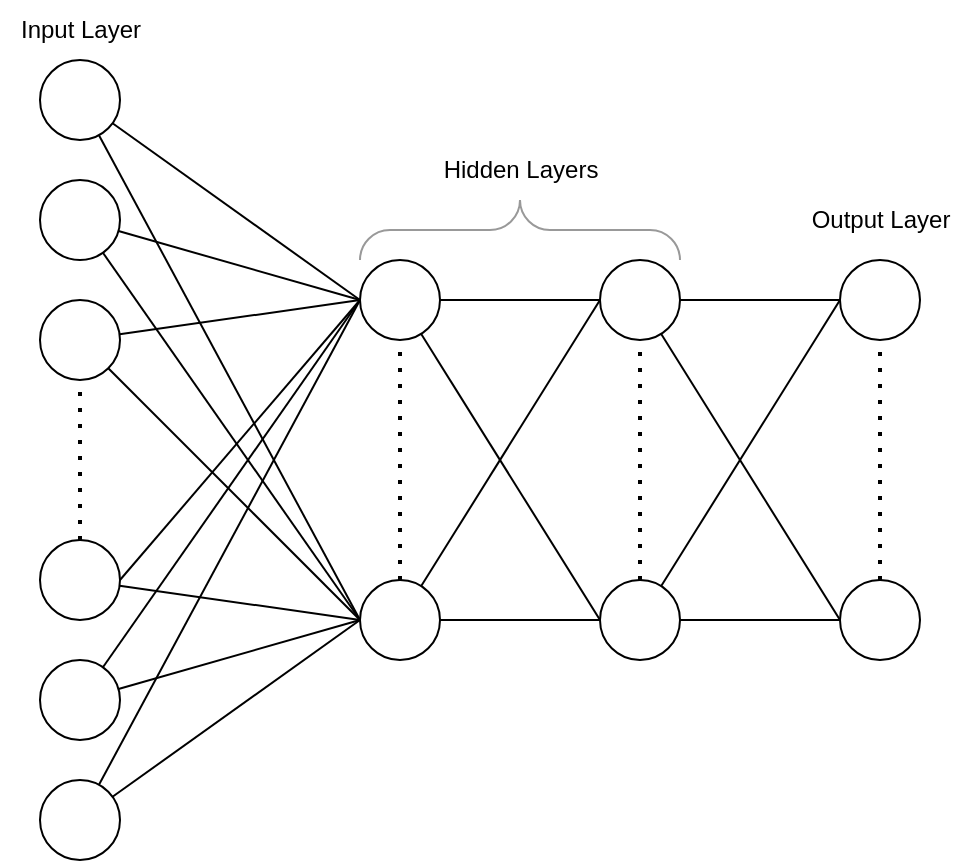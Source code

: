 <mxfile version="20.8.16" type="device"><diagram name="Page-1" id="OX6vUwr9K3JclBOrAZTh"><mxGraphModel dx="1434" dy="883" grid="1" gridSize="10" guides="1" tooltips="1" connect="1" arrows="1" fold="1" page="1" pageScale="1" pageWidth="827" pageHeight="1169" math="0" shadow="0"><root><mxCell id="0"/><mxCell id="1" parent="0"/><mxCell id="IWiQcagJtIzkhmQuEGAn-18" style="rounded=0;orthogonalLoop=1;jettySize=auto;html=1;entryX=0;entryY=0.5;entryDx=0;entryDy=0;endArrow=none;endFill=0;" parent="1" source="IWiQcagJtIzkhmQuEGAn-2" target="IWiQcagJtIzkhmQuEGAn-17" edge="1"><mxGeometry relative="1" as="geometry"/></mxCell><mxCell id="IWiQcagJtIzkhmQuEGAn-32" style="edgeStyle=none;rounded=0;orthogonalLoop=1;jettySize=auto;html=1;entryX=0;entryY=0.5;entryDx=0;entryDy=0;endArrow=none;endFill=0;" parent="1" source="IWiQcagJtIzkhmQuEGAn-2" target="IWiQcagJtIzkhmQuEGAn-15" edge="1"><mxGeometry relative="1" as="geometry"/></mxCell><mxCell id="IWiQcagJtIzkhmQuEGAn-2" value="" style="ellipse;whiteSpace=wrap;html=1;aspect=fixed;" parent="1" vertex="1"><mxGeometry x="120" y="70" width="40" height="40" as="geometry"/></mxCell><mxCell id="IWiQcagJtIzkhmQuEGAn-19" value="" style="edgeStyle=none;rounded=0;orthogonalLoop=1;jettySize=auto;html=1;endArrow=none;endFill=0;entryX=0;entryY=0.5;entryDx=0;entryDy=0;" parent="1" source="IWiQcagJtIzkhmQuEGAn-7" target="IWiQcagJtIzkhmQuEGAn-17" edge="1"><mxGeometry relative="1" as="geometry"/></mxCell><mxCell id="IWiQcagJtIzkhmQuEGAn-31" style="edgeStyle=none;rounded=0;orthogonalLoop=1;jettySize=auto;html=1;entryX=0;entryY=0.5;entryDx=0;entryDy=0;endArrow=none;endFill=0;" parent="1" source="IWiQcagJtIzkhmQuEGAn-7" target="IWiQcagJtIzkhmQuEGAn-15" edge="1"><mxGeometry relative="1" as="geometry"/></mxCell><mxCell id="IWiQcagJtIzkhmQuEGAn-7" value="" style="ellipse;whiteSpace=wrap;html=1;aspect=fixed;" parent="1" vertex="1"><mxGeometry x="120" y="130" width="40" height="40" as="geometry"/></mxCell><mxCell id="IWiQcagJtIzkhmQuEGAn-20" style="edgeStyle=none;rounded=0;orthogonalLoop=1;jettySize=auto;html=1;entryX=0;entryY=0.5;entryDx=0;entryDy=0;endArrow=none;endFill=0;" parent="1" source="IWiQcagJtIzkhmQuEGAn-10" target="IWiQcagJtIzkhmQuEGAn-17" edge="1"><mxGeometry relative="1" as="geometry"/></mxCell><mxCell id="IWiQcagJtIzkhmQuEGAn-30" style="edgeStyle=none;rounded=0;orthogonalLoop=1;jettySize=auto;html=1;entryX=0;entryY=0.5;entryDx=0;entryDy=0;endArrow=none;endFill=0;" parent="1" source="IWiQcagJtIzkhmQuEGAn-10" target="IWiQcagJtIzkhmQuEGAn-15" edge="1"><mxGeometry relative="1" as="geometry"/></mxCell><mxCell id="IWiQcagJtIzkhmQuEGAn-10" value="" style="ellipse;whiteSpace=wrap;html=1;aspect=fixed;" parent="1" vertex="1"><mxGeometry x="120" y="190" width="40" height="40" as="geometry"/></mxCell><mxCell id="IWiQcagJtIzkhmQuEGAn-24" style="edgeStyle=none;rounded=0;orthogonalLoop=1;jettySize=auto;html=1;entryX=0;entryY=0.5;entryDx=0;entryDy=0;endArrow=none;endFill=0;" parent="1" source="IWiQcagJtIzkhmQuEGAn-11" target="IWiQcagJtIzkhmQuEGAn-17" edge="1"><mxGeometry relative="1" as="geometry"/></mxCell><mxCell id="IWiQcagJtIzkhmQuEGAn-28" style="edgeStyle=none;rounded=0;orthogonalLoop=1;jettySize=auto;html=1;endArrow=none;endFill=0;entryX=0;entryY=0.5;entryDx=0;entryDy=0;" parent="1" source="IWiQcagJtIzkhmQuEGAn-11" target="IWiQcagJtIzkhmQuEGAn-15" edge="1"><mxGeometry relative="1" as="geometry"><mxPoint x="320" y="390" as="targetPoint"/></mxGeometry></mxCell><mxCell id="IWiQcagJtIzkhmQuEGAn-11" value="" style="ellipse;whiteSpace=wrap;html=1;aspect=fixed;" parent="1" vertex="1"><mxGeometry x="120" y="370" width="40" height="40" as="geometry"/></mxCell><mxCell id="IWiQcagJtIzkhmQuEGAn-21" style="edgeStyle=none;rounded=0;orthogonalLoop=1;jettySize=auto;html=1;exitX=1;exitY=0.5;exitDx=0;exitDy=0;endArrow=none;endFill=0;entryX=0;entryY=0.5;entryDx=0;entryDy=0;" parent="1" source="IWiQcagJtIzkhmQuEGAn-12" target="IWiQcagJtIzkhmQuEGAn-17" edge="1"><mxGeometry relative="1" as="geometry"><mxPoint x="220" y="150" as="targetPoint"/></mxGeometry></mxCell><mxCell id="IWiQcagJtIzkhmQuEGAn-29" style="edgeStyle=none;rounded=0;orthogonalLoop=1;jettySize=auto;html=1;entryX=0;entryY=0.5;entryDx=0;entryDy=0;endArrow=none;endFill=0;" parent="1" source="IWiQcagJtIzkhmQuEGAn-12" target="IWiQcagJtIzkhmQuEGAn-15" edge="1"><mxGeometry relative="1" as="geometry"/></mxCell><mxCell id="IWiQcagJtIzkhmQuEGAn-12" value="" style="ellipse;whiteSpace=wrap;html=1;aspect=fixed;" parent="1" vertex="1"><mxGeometry x="120" y="310" width="40" height="40" as="geometry"/></mxCell><mxCell id="IWiQcagJtIzkhmQuEGAn-25" style="edgeStyle=none;rounded=0;orthogonalLoop=1;jettySize=auto;html=1;endArrow=none;endFill=0;entryX=0;entryY=0.5;entryDx=0;entryDy=0;" parent="1" source="IWiQcagJtIzkhmQuEGAn-13" target="IWiQcagJtIzkhmQuEGAn-17" edge="1"><mxGeometry relative="1" as="geometry"><mxPoint x="320" y="150" as="targetPoint"/></mxGeometry></mxCell><mxCell id="IWiQcagJtIzkhmQuEGAn-27" style="edgeStyle=none;rounded=0;orthogonalLoop=1;jettySize=auto;html=1;entryX=0;entryY=0.5;entryDx=0;entryDy=0;endArrow=none;endFill=0;" parent="1" source="IWiQcagJtIzkhmQuEGAn-13" target="IWiQcagJtIzkhmQuEGAn-15" edge="1"><mxGeometry relative="1" as="geometry"/></mxCell><mxCell id="IWiQcagJtIzkhmQuEGAn-13" value="" style="ellipse;whiteSpace=wrap;html=1;aspect=fixed;" parent="1" vertex="1"><mxGeometry x="120" y="430" width="40" height="40" as="geometry"/></mxCell><mxCell id="IWiQcagJtIzkhmQuEGAn-14" value="" style="endArrow=none;dashed=1;html=1;dashPattern=1 3;strokeWidth=2;rounded=0;exitX=0.5;exitY=0;exitDx=0;exitDy=0;" parent="1" source="IWiQcagJtIzkhmQuEGAn-12" edge="1"><mxGeometry width="50" height="50" relative="1" as="geometry"><mxPoint x="90" y="280" as="sourcePoint"/><mxPoint x="140" y="230" as="targetPoint"/></mxGeometry></mxCell><mxCell id="IWiQcagJtIzkhmQuEGAn-43" style="edgeStyle=none;rounded=0;orthogonalLoop=1;jettySize=auto;html=1;entryX=0;entryY=0.5;entryDx=0;entryDy=0;endArrow=none;endFill=0;" parent="1" source="IWiQcagJtIzkhmQuEGAn-15" target="IWiQcagJtIzkhmQuEGAn-38" edge="1"><mxGeometry relative="1" as="geometry"/></mxCell><mxCell id="IWiQcagJtIzkhmQuEGAn-44" value="" style="edgeStyle=none;rounded=0;orthogonalLoop=1;jettySize=auto;html=1;endArrow=none;endFill=0;" parent="1" source="IWiQcagJtIzkhmQuEGAn-15" target="IWiQcagJtIzkhmQuEGAn-40" edge="1"><mxGeometry relative="1" as="geometry"/></mxCell><mxCell id="IWiQcagJtIzkhmQuEGAn-15" value="" style="ellipse;whiteSpace=wrap;html=1;aspect=fixed;" parent="1" vertex="1"><mxGeometry x="280" y="330" width="40" height="40" as="geometry"/></mxCell><mxCell id="IWiQcagJtIzkhmQuEGAn-41" style="edgeStyle=none;rounded=0;orthogonalLoop=1;jettySize=auto;html=1;entryX=0;entryY=0.5;entryDx=0;entryDy=0;endArrow=none;endFill=0;" parent="1" source="IWiQcagJtIzkhmQuEGAn-17" target="IWiQcagJtIzkhmQuEGAn-38" edge="1"><mxGeometry relative="1" as="geometry"/></mxCell><mxCell id="IWiQcagJtIzkhmQuEGAn-42" style="edgeStyle=none;rounded=0;orthogonalLoop=1;jettySize=auto;html=1;entryX=0;entryY=0.5;entryDx=0;entryDy=0;endArrow=none;endFill=0;" parent="1" source="IWiQcagJtIzkhmQuEGAn-17" target="IWiQcagJtIzkhmQuEGAn-40" edge="1"><mxGeometry relative="1" as="geometry"/></mxCell><mxCell id="IWiQcagJtIzkhmQuEGAn-17" value="" style="ellipse;whiteSpace=wrap;html=1;aspect=fixed;" parent="1" vertex="1"><mxGeometry x="280" y="170" width="40" height="40" as="geometry"/></mxCell><mxCell id="IWiQcagJtIzkhmQuEGAn-34" value="" style="endArrow=none;dashed=1;html=1;dashPattern=1 3;strokeWidth=2;rounded=0;entryX=0.5;entryY=1;entryDx=0;entryDy=0;exitX=0.5;exitY=0;exitDx=0;exitDy=0;" parent="1" source="IWiQcagJtIzkhmQuEGAn-15" target="IWiQcagJtIzkhmQuEGAn-17" edge="1"><mxGeometry width="50" height="50" relative="1" as="geometry"><mxPoint x="260" y="250" as="sourcePoint"/><mxPoint x="310" y="200" as="targetPoint"/></mxGeometry></mxCell><mxCell id="IWiQcagJtIzkhmQuEGAn-48" value="" style="edgeStyle=none;rounded=0;orthogonalLoop=1;jettySize=auto;html=1;endArrow=none;endFill=0;" parent="1" source="IWiQcagJtIzkhmQuEGAn-38" target="IWiQcagJtIzkhmQuEGAn-45" edge="1"><mxGeometry relative="1" as="geometry"/></mxCell><mxCell id="IWiQcagJtIzkhmQuEGAn-49" style="edgeStyle=none;rounded=0;orthogonalLoop=1;jettySize=auto;html=1;entryX=0;entryY=0.5;entryDx=0;entryDy=0;endArrow=none;endFill=0;" parent="1" source="IWiQcagJtIzkhmQuEGAn-38" target="IWiQcagJtIzkhmQuEGAn-46" edge="1"><mxGeometry relative="1" as="geometry"/></mxCell><mxCell id="IWiQcagJtIzkhmQuEGAn-38" value="" style="ellipse;whiteSpace=wrap;html=1;aspect=fixed;" parent="1" vertex="1"><mxGeometry x="400" y="170" width="40" height="40" as="geometry"/></mxCell><mxCell id="IWiQcagJtIzkhmQuEGAn-39" value="" style="endArrow=none;dashed=1;html=1;dashPattern=1 3;strokeWidth=2;rounded=0;entryX=0.5;entryY=1;entryDx=0;entryDy=0;exitX=0.5;exitY=0;exitDx=0;exitDy=0;" parent="1" source="IWiQcagJtIzkhmQuEGAn-40" target="IWiQcagJtIzkhmQuEGAn-38" edge="1"><mxGeometry width="50" height="50" relative="1" as="geometry"><mxPoint x="380" y="250" as="sourcePoint"/><mxPoint x="430" y="200" as="targetPoint"/></mxGeometry></mxCell><mxCell id="IWiQcagJtIzkhmQuEGAn-50" value="" style="edgeStyle=none;rounded=0;orthogonalLoop=1;jettySize=auto;html=1;endArrow=none;endFill=0;" parent="1" source="IWiQcagJtIzkhmQuEGAn-40" target="IWiQcagJtIzkhmQuEGAn-46" edge="1"><mxGeometry relative="1" as="geometry"/></mxCell><mxCell id="IWiQcagJtIzkhmQuEGAn-51" style="edgeStyle=none;rounded=0;orthogonalLoop=1;jettySize=auto;html=1;entryX=0;entryY=0.5;entryDx=0;entryDy=0;endArrow=none;endFill=0;" parent="1" source="IWiQcagJtIzkhmQuEGAn-40" target="IWiQcagJtIzkhmQuEGAn-45" edge="1"><mxGeometry relative="1" as="geometry"/></mxCell><mxCell id="IWiQcagJtIzkhmQuEGAn-40" value="" style="ellipse;whiteSpace=wrap;html=1;aspect=fixed;" parent="1" vertex="1"><mxGeometry x="400" y="330" width="40" height="40" as="geometry"/></mxCell><mxCell id="IWiQcagJtIzkhmQuEGAn-45" value="" style="ellipse;whiteSpace=wrap;html=1;aspect=fixed;" parent="1" vertex="1"><mxGeometry x="520" y="170" width="40" height="40" as="geometry"/></mxCell><mxCell id="IWiQcagJtIzkhmQuEGAn-46" value="" style="ellipse;whiteSpace=wrap;html=1;aspect=fixed;" parent="1" vertex="1"><mxGeometry x="520" y="330" width="40" height="40" as="geometry"/></mxCell><mxCell id="IWiQcagJtIzkhmQuEGAn-47" value="" style="endArrow=none;dashed=1;html=1;dashPattern=1 3;strokeWidth=2;rounded=0;entryX=0.5;entryY=1;entryDx=0;entryDy=0;exitX=0.5;exitY=0;exitDx=0;exitDy=0;" parent="1" source="IWiQcagJtIzkhmQuEGAn-46" target="IWiQcagJtIzkhmQuEGAn-45" edge="1"><mxGeometry width="50" height="50" relative="1" as="geometry"><mxPoint x="500" y="250" as="sourcePoint"/><mxPoint x="550" y="200" as="targetPoint"/></mxGeometry></mxCell><mxCell id="TwGble42lhwhEGJBmRXC-1" value="Hidden Layers" style="text;html=1;align=center;verticalAlign=middle;resizable=0;points=[];autosize=1;strokeColor=none;fillColor=none;" vertex="1" parent="1"><mxGeometry x="310" y="110" width="100" height="30" as="geometry"/></mxCell><mxCell id="TwGble42lhwhEGJBmRXC-2" value="" style="verticalLabelPosition=bottom;shadow=0;dashed=0;align=center;html=1;verticalAlign=top;strokeWidth=1;shape=mxgraph.mockup.markup.curlyBrace;strokeColor=#999999;rotation=0;" vertex="1" parent="1"><mxGeometry x="280" y="140" width="160" height="30" as="geometry"/></mxCell><mxCell id="TwGble42lhwhEGJBmRXC-3" value="Input Layer" style="text;html=1;align=center;verticalAlign=middle;resizable=0;points=[];autosize=1;strokeColor=none;fillColor=none;" vertex="1" parent="1"><mxGeometry x="100" y="40" width="80" height="30" as="geometry"/></mxCell><mxCell id="TwGble42lhwhEGJBmRXC-4" value="Output Layer" style="text;html=1;align=center;verticalAlign=middle;resizable=0;points=[];autosize=1;strokeColor=none;fillColor=none;" vertex="1" parent="1"><mxGeometry x="495" y="135" width="90" height="30" as="geometry"/></mxCell></root></mxGraphModel></diagram></mxfile>